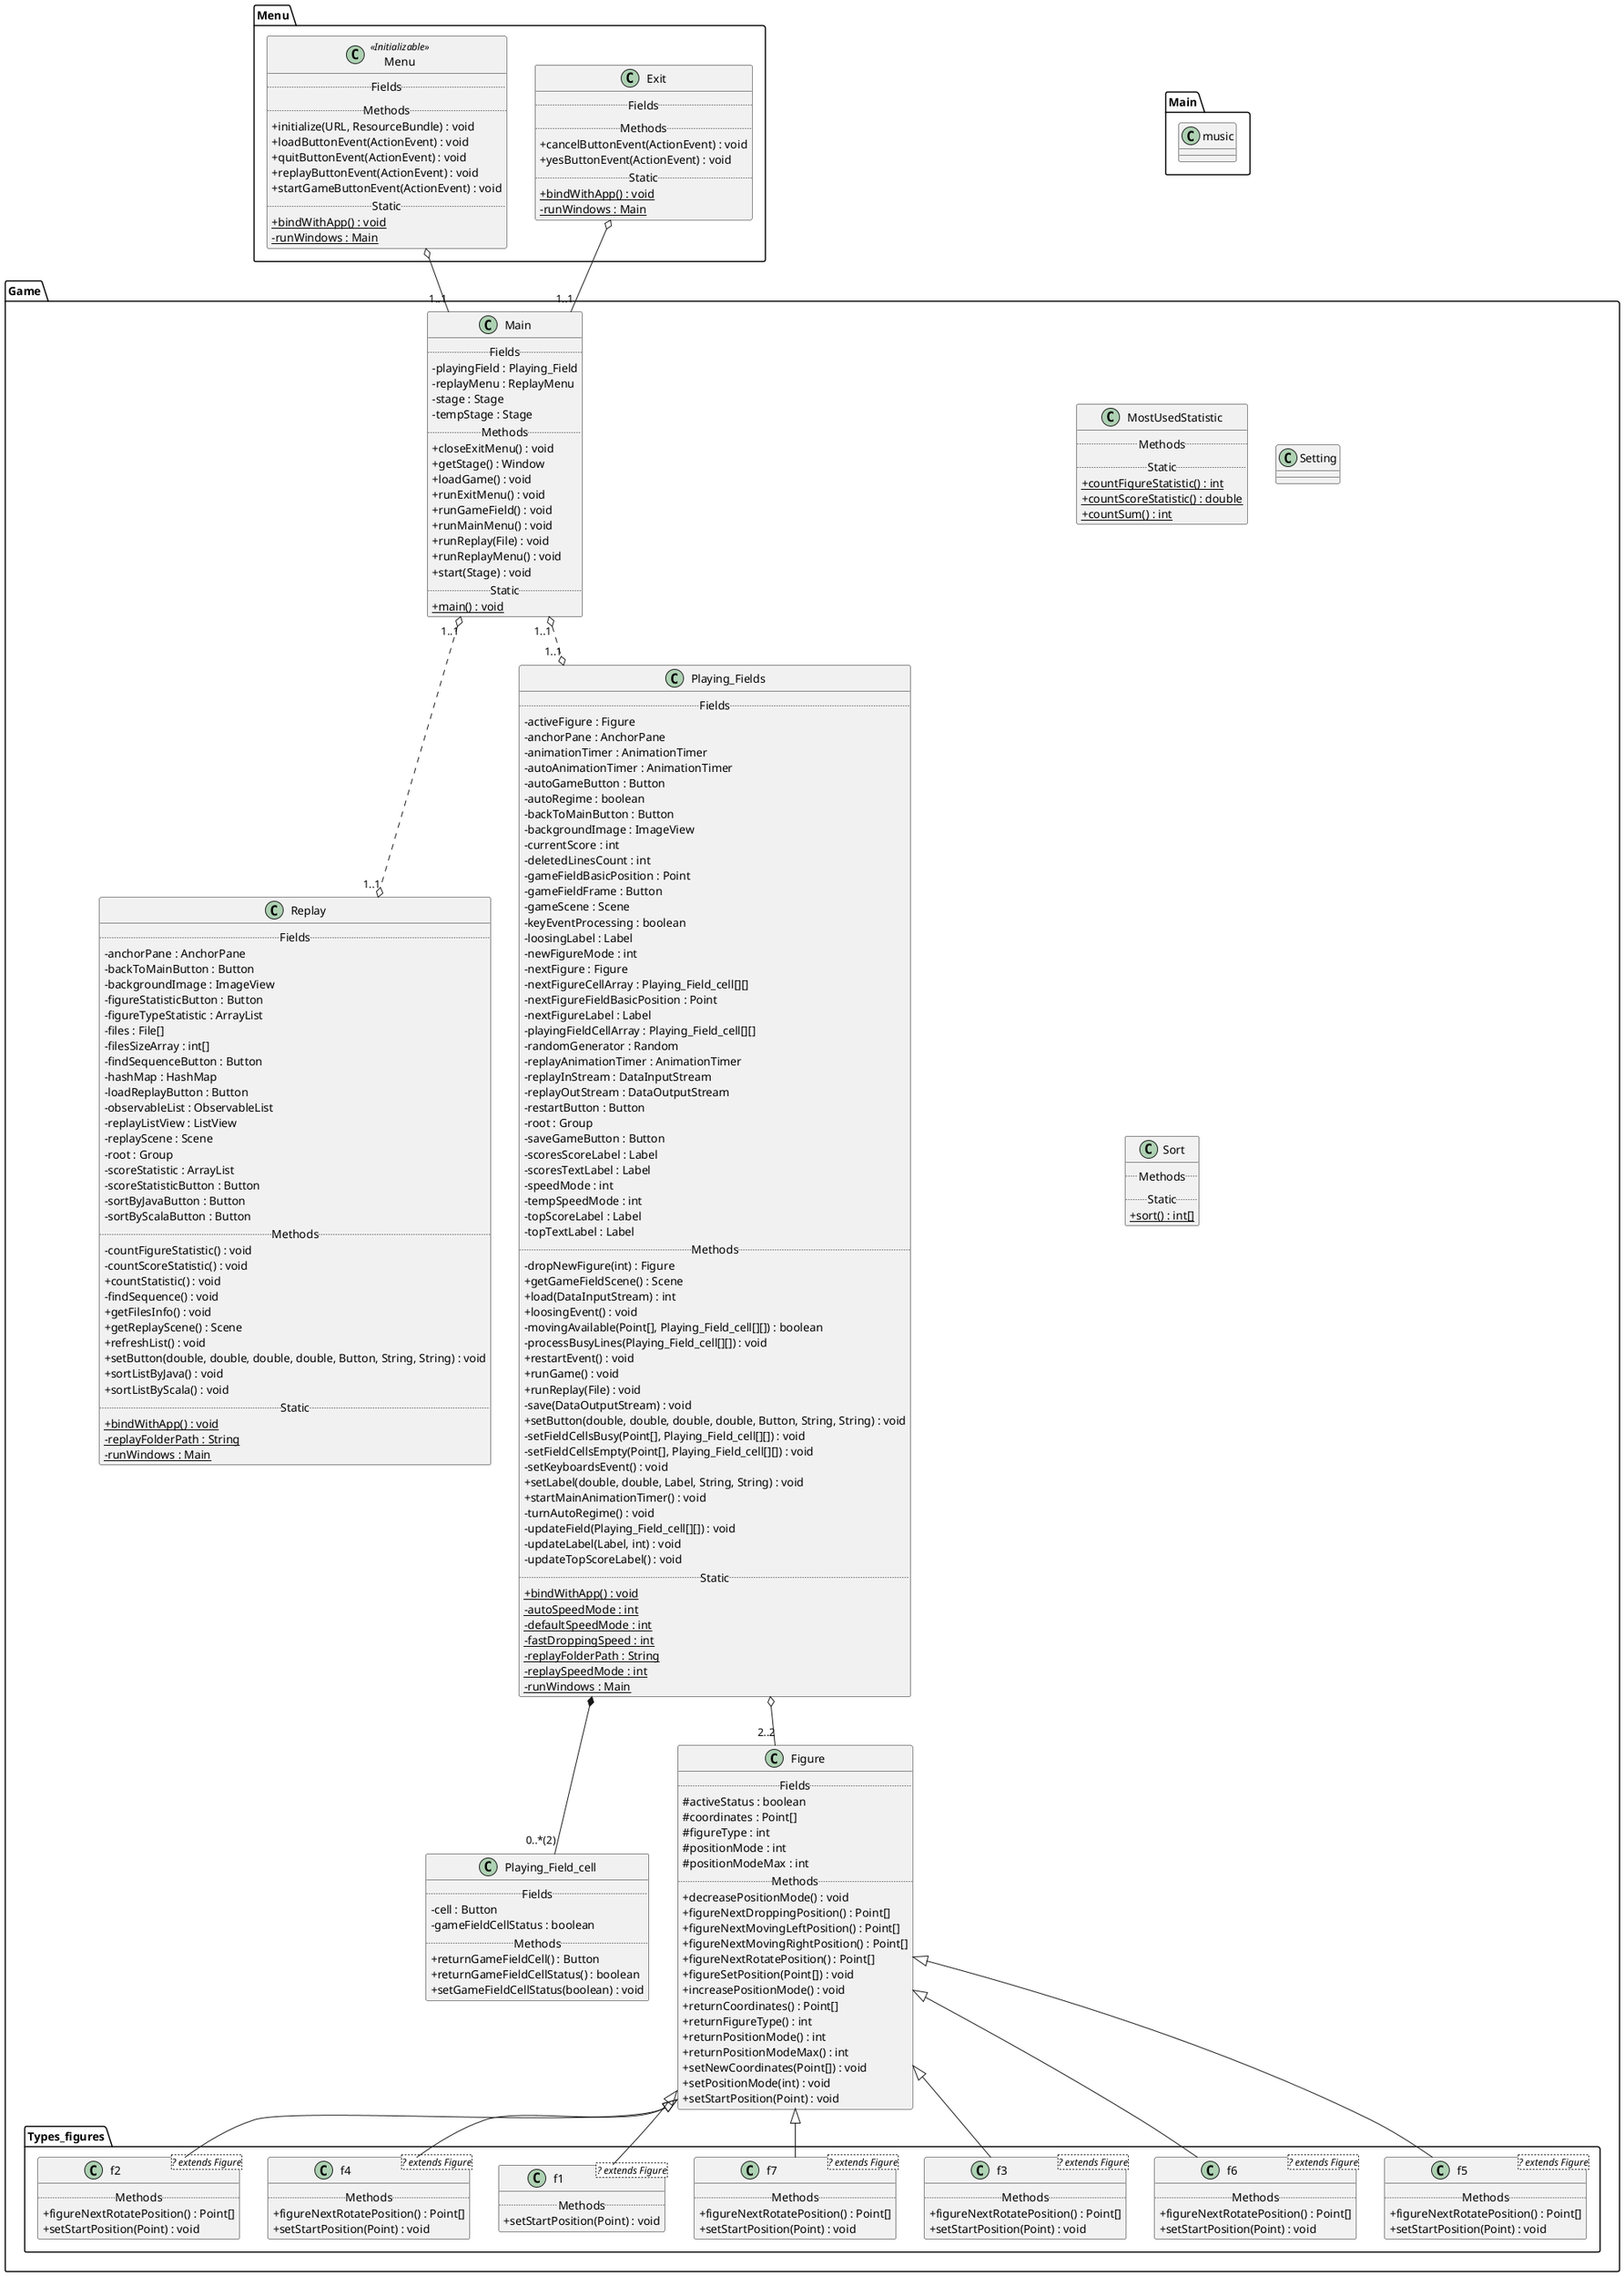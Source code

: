@startuml
top to bottom direction
skinparam headerFontSize 30
skinparam headerFontStyle bold
skinparam classAttributeIconSize 0
scale 1.0
package Game {
package Game.Types_figures {
class Game.Types_figures.f5 <? extends Figure>  {
.. Methods ..
+figureNextRotatePosition() : Point[]
+setStartPosition(Point) : void
}
class Game.Types_figures.f6 <? extends Figure>  {
.. Methods ..
+figureNextRotatePosition() : Point[]
+setStartPosition(Point) : void
}
class Game.Types_figures.f3 <? extends Figure>  {
.. Methods ..
+figureNextRotatePosition() : Point[]
+setStartPosition(Point) : void
}
class Game.Types_figures.f7 <? extends Figure>  {
.. Methods ..
+figureNextRotatePosition() : Point[]
+setStartPosition(Point) : void
}
class Game.Types_figures.f1 <? extends Figure>  {
.. Methods ..
+setStartPosition(Point) : void
}
class Game.Types_figures.f4 <? extends Figure>  {
.. Methods ..
+figureNextRotatePosition() : Point[]
+setStartPosition(Point) : void
}
class Game.Types_figures.f2 <? extends Figure>  {
.. Methods ..
+figureNextRotatePosition() : Point[]
+setStartPosition(Point) : void
}

}
class Game.Main {
.. Fields  ..
-playingField : Playing_Field
-replayMenu : ReplayMenu
-stage : Stage
-tempStage : Stage
.. Methods ..
+closeExitMenu() : void
+getStage() : Window
+loadGame() : void
+runExitMenu() : void
+runGameField() : void
+runMainMenu() : void
+runReplay(File) : void
+runReplayMenu() : void
+start(Stage) : void
.. Static ..
+ {static} main() : void
}
class Game.Playing_Field_cell {
.. Fields  ..
-cell : Button
-gameFieldCellStatus : boolean
.. Methods ..
+returnGameFieldCell() : Button
+returnGameFieldCellStatus() : boolean
+setGameFieldCellStatus(boolean) : void
}
class Game.Replay {
.. Fields  ..
-anchorPane : AnchorPane
-backToMainButton : Button
-backgroundImage : ImageView
-figureStatisticButton : Button
-figureTypeStatistic : ArrayList
-files : File[]
-filesSizeArray : int[]
-findSequenceButton : Button
-hashMap : HashMap
-loadReplayButton : Button
-observableList : ObservableList
-replayListView : ListView
-replayScene : Scene
-root : Group
-scoreStatistic : ArrayList
-scoreStatisticButton : Button
-sortByJavaButton : Button
-sortByScalaButton : Button
.. Methods ..
-countFigureStatistic() : void
-countScoreStatistic() : void
+countStatistic() : void
-findSequence() : void
+getFilesInfo() : void
+getReplayScene() : Scene
+refreshList() : void
+setButton(double, double, double, double, Button, String, String) : void
+sortListByJava() : void
+sortListByScala() : void
.. Static ..
+ {static} bindWithApp() : void
- {static} replayFolderPath : String
- {static} runWindows : Main
}
class Game.MostUsedStatistic {
.. Methods ..
.. Static ..
+ {static} countFigureStatistic() : int
+ {static} countScoreStatistic() : double
+ {static} countSum() : int
}
class Game.Setting {
}
class Game.Playing_Fields {
.. Fields  ..
-activeFigure : Figure
-anchorPane : AnchorPane
-animationTimer : AnimationTimer
-autoAnimationTimer : AnimationTimer
-autoGameButton : Button
-autoRegime : boolean
-backToMainButton : Button
-backgroundImage : ImageView
-currentScore : int
-deletedLinesCount : int
-gameFieldBasicPosition : Point
-gameFieldFrame : Button
-gameScene : Scene
-keyEventProcessing : boolean
-loosingLabel : Label
-newFigureMode : int
-nextFigure : Figure
-nextFigureCellArray : Playing_Field_cell[][]
-nextFigureFieldBasicPosition : Point
-nextFigureLabel : Label
-playingFieldCellArray : Playing_Field_cell[][]
-randomGenerator : Random
-replayAnimationTimer : AnimationTimer
-replayInStream : DataInputStream
-replayOutStream : DataOutputStream
-restartButton : Button
-root : Group
-saveGameButton : Button
-scoresScoreLabel : Label
-scoresTextLabel : Label
-speedMode : int
-tempSpeedMode : int
-topScoreLabel : Label
-topTextLabel : Label
.. Methods ..
-dropNewFigure(int) : Figure
+getGameFieldScene() : Scene
+load(DataInputStream) : int
+loosingEvent() : void
-movingAvailable(Point[], Playing_Field_cell[][]) : boolean
-processBusyLines(Playing_Field_cell[][]) : void
+restartEvent() : void
+runGame() : void
+runReplay(File) : void
-save(DataOutputStream) : void
+setButton(double, double, double, double, Button, String, String) : void
-setFieldCellsBusy(Point[], Playing_Field_cell[][]) : void
-setFieldCellsEmpty(Point[], Playing_Field_cell[][]) : void
-setKeyboardsEvent() : void
+setLabel(double, double, Label, String, String) : void
+startMainAnimationTimer() : void
-turnAutoRegime() : void
-updateField(Playing_Field_cell[][]) : void
-updateLabel(Label, int) : void
-updateTopScoreLabel() : void
.. Static ..
+ {static} bindWithApp() : void
- {static} autoSpeedMode : int
- {static} defaultSpeedMode : int
- {static} fastDroppingSpeed : int
- {static} replayFolderPath : String
- {static} replaySpeedMode : int
- {static} runWindows : Main
}
class Game.Figure {
.. Fields  ..
#activeStatus : boolean
#coordinates : Point[]
#figureType : int
#positionMode : int
#positionModeMax : int
.. Methods ..
+decreasePositionMode() : void
+figureNextDroppingPosition() : Point[]
+figureNextMovingLeftPosition() : Point[]
+figureNextMovingRightPosition() : Point[]
+figureNextRotatePosition() : Point[]
+figureSetPosition(Point[]) : void
+increasePositionMode() : void
+returnCoordinates() : Point[]
+returnFigureType() : int
+returnPositionMode() : int
+returnPositionModeMax() : int
+setNewCoordinates(Point[]) : void
+setPositionMode(int) : void
+setStartPosition(Point) : void
}
class Game.Sort {
.. Methods ..
.. Static ..
+ {static} sort() : int[]
}

}
package Main {
class Main.music {
}

}
package Menu {
class Menu.Exit {
.. Fields  ..
.. Methods ..
+cancelButtonEvent(ActionEvent) : void
+yesButtonEvent(ActionEvent) : void
.. Static ..
+ {static} bindWithApp() : void
- {static} runWindows : Main
}
class Menu.Menu <<Initializable>>  {
.. Fields  ..
.. Methods ..
+initialize(URL, ResourceBundle) : void
+loadButtonEvent(ActionEvent) : void
+quitButtonEvent(ActionEvent) : void
+replayButtonEvent(ActionEvent) : void
+startGameButtonEvent(ActionEvent) : void
.. Static ..
+ {static} bindWithApp() : void
- {static} runWindows : Main
}

}
Game.Figure <|-- Game.Types_figures.f5
Game.Figure <|-- Game.Types_figures.f6
Game.Figure <|-- Game.Types_figures.f3
Game.Figure <|-- Game.Types_figures.f7
Game.Figure <|-- Game.Types_figures.f1
Game.Figure <|-- Game.Types_figures.f4
Menu.Exit o-- "1..1" Game.Main
Game.Figure <|-- Game.Types_figures.f2
Menu.Menu o-- "1..1" Game.Main
Game.Playing_Fields *-- "0..*(2)" Game.Playing_Field_cell
Game.Playing_Fields o-- "2..2" Game.Figure
Game.Main "1..1" o..o "1..1" Game.Playing_Fields
Game.Main "1..1" o..o "1..1" Game.Replay
@enduml
